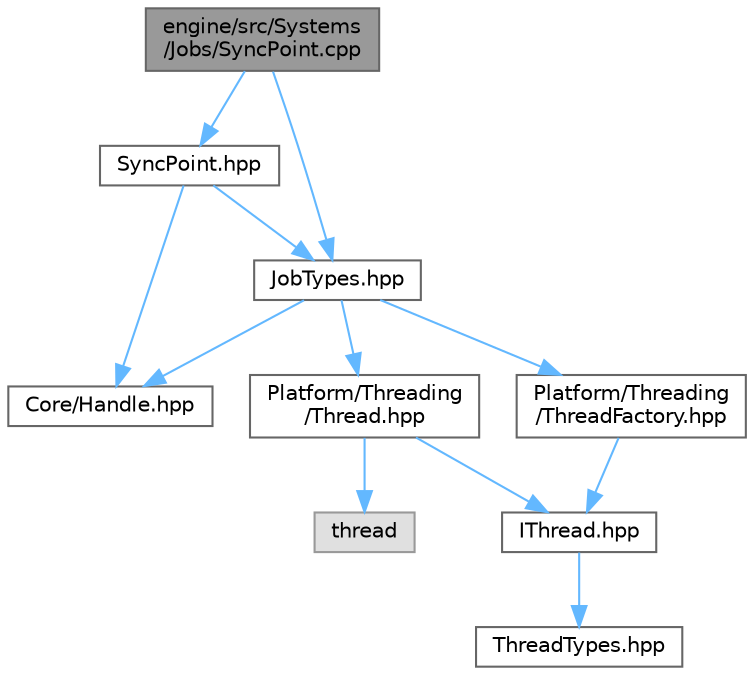 digraph "engine/src/Systems/Jobs/SyncPoint.cpp"
{
 // LATEX_PDF_SIZE
  bgcolor="transparent";
  edge [fontname=Helvetica,fontsize=10,labelfontname=Helvetica,labelfontsize=10];
  node [fontname=Helvetica,fontsize=10,shape=box,height=0.2,width=0.4];
  Node1 [id="Node000001",label="engine/src/Systems\l/Jobs/SyncPoint.cpp",height=0.2,width=0.4,color="gray40", fillcolor="grey60", style="filled", fontcolor="black",tooltip=" "];
  Node1 -> Node2 [id="edge12_Node000001_Node000002",color="steelblue1",style="solid",tooltip=" "];
  Node2 [id="Node000002",label="SyncPoint.hpp",height=0.2,width=0.4,color="grey40", fillcolor="white", style="filled",URL="$_sync_point_8hpp.html",tooltip=" "];
  Node2 -> Node3 [id="edge13_Node000002_Node000003",color="steelblue1",style="solid",tooltip=" "];
  Node3 [id="Node000003",label="JobTypes.hpp",height=0.2,width=0.4,color="grey40", fillcolor="white", style="filled",URL="$_job_types_8hpp.html",tooltip=" "];
  Node3 -> Node4 [id="edge14_Node000003_Node000004",color="steelblue1",style="solid",tooltip=" "];
  Node4 [id="Node000004",label="Core/Handle.hpp",height=0.2,width=0.4,color="grey40", fillcolor="white", style="filled",URL="$_handle_8hpp.html",tooltip=" "];
  Node3 -> Node5 [id="edge15_Node000003_Node000005",color="steelblue1",style="solid",tooltip=" "];
  Node5 [id="Node000005",label="Platform/Threading\l/Thread.hpp",height=0.2,width=0.4,color="grey40", fillcolor="white", style="filled",URL="$_thread_8hpp.html",tooltip=" "];
  Node5 -> Node6 [id="edge16_Node000005_Node000006",color="steelblue1",style="solid",tooltip=" "];
  Node6 [id="Node000006",label="thread",height=0.2,width=0.4,color="grey60", fillcolor="#E0E0E0", style="filled",tooltip=" "];
  Node5 -> Node7 [id="edge17_Node000005_Node000007",color="steelblue1",style="solid",tooltip=" "];
  Node7 [id="Node000007",label="IThread.hpp",height=0.2,width=0.4,color="grey40", fillcolor="white", style="filled",URL="$_i_thread_8hpp.html",tooltip=" "];
  Node7 -> Node8 [id="edge18_Node000007_Node000008",color="steelblue1",style="solid",tooltip=" "];
  Node8 [id="Node000008",label="ThreadTypes.hpp",height=0.2,width=0.4,color="grey40", fillcolor="white", style="filled",URL="$_thread_types_8hpp.html",tooltip=" "];
  Node3 -> Node9 [id="edge19_Node000003_Node000009",color="steelblue1",style="solid",tooltip=" "];
  Node9 [id="Node000009",label="Platform/Threading\l/ThreadFactory.hpp",height=0.2,width=0.4,color="grey40", fillcolor="white", style="filled",URL="$_thread_factory_8hpp.html",tooltip=" "];
  Node9 -> Node7 [id="edge20_Node000009_Node000007",color="steelblue1",style="solid",tooltip=" "];
  Node2 -> Node4 [id="edge21_Node000002_Node000004",color="steelblue1",style="solid",tooltip=" "];
  Node1 -> Node3 [id="edge22_Node000001_Node000003",color="steelblue1",style="solid",tooltip=" "];
}
